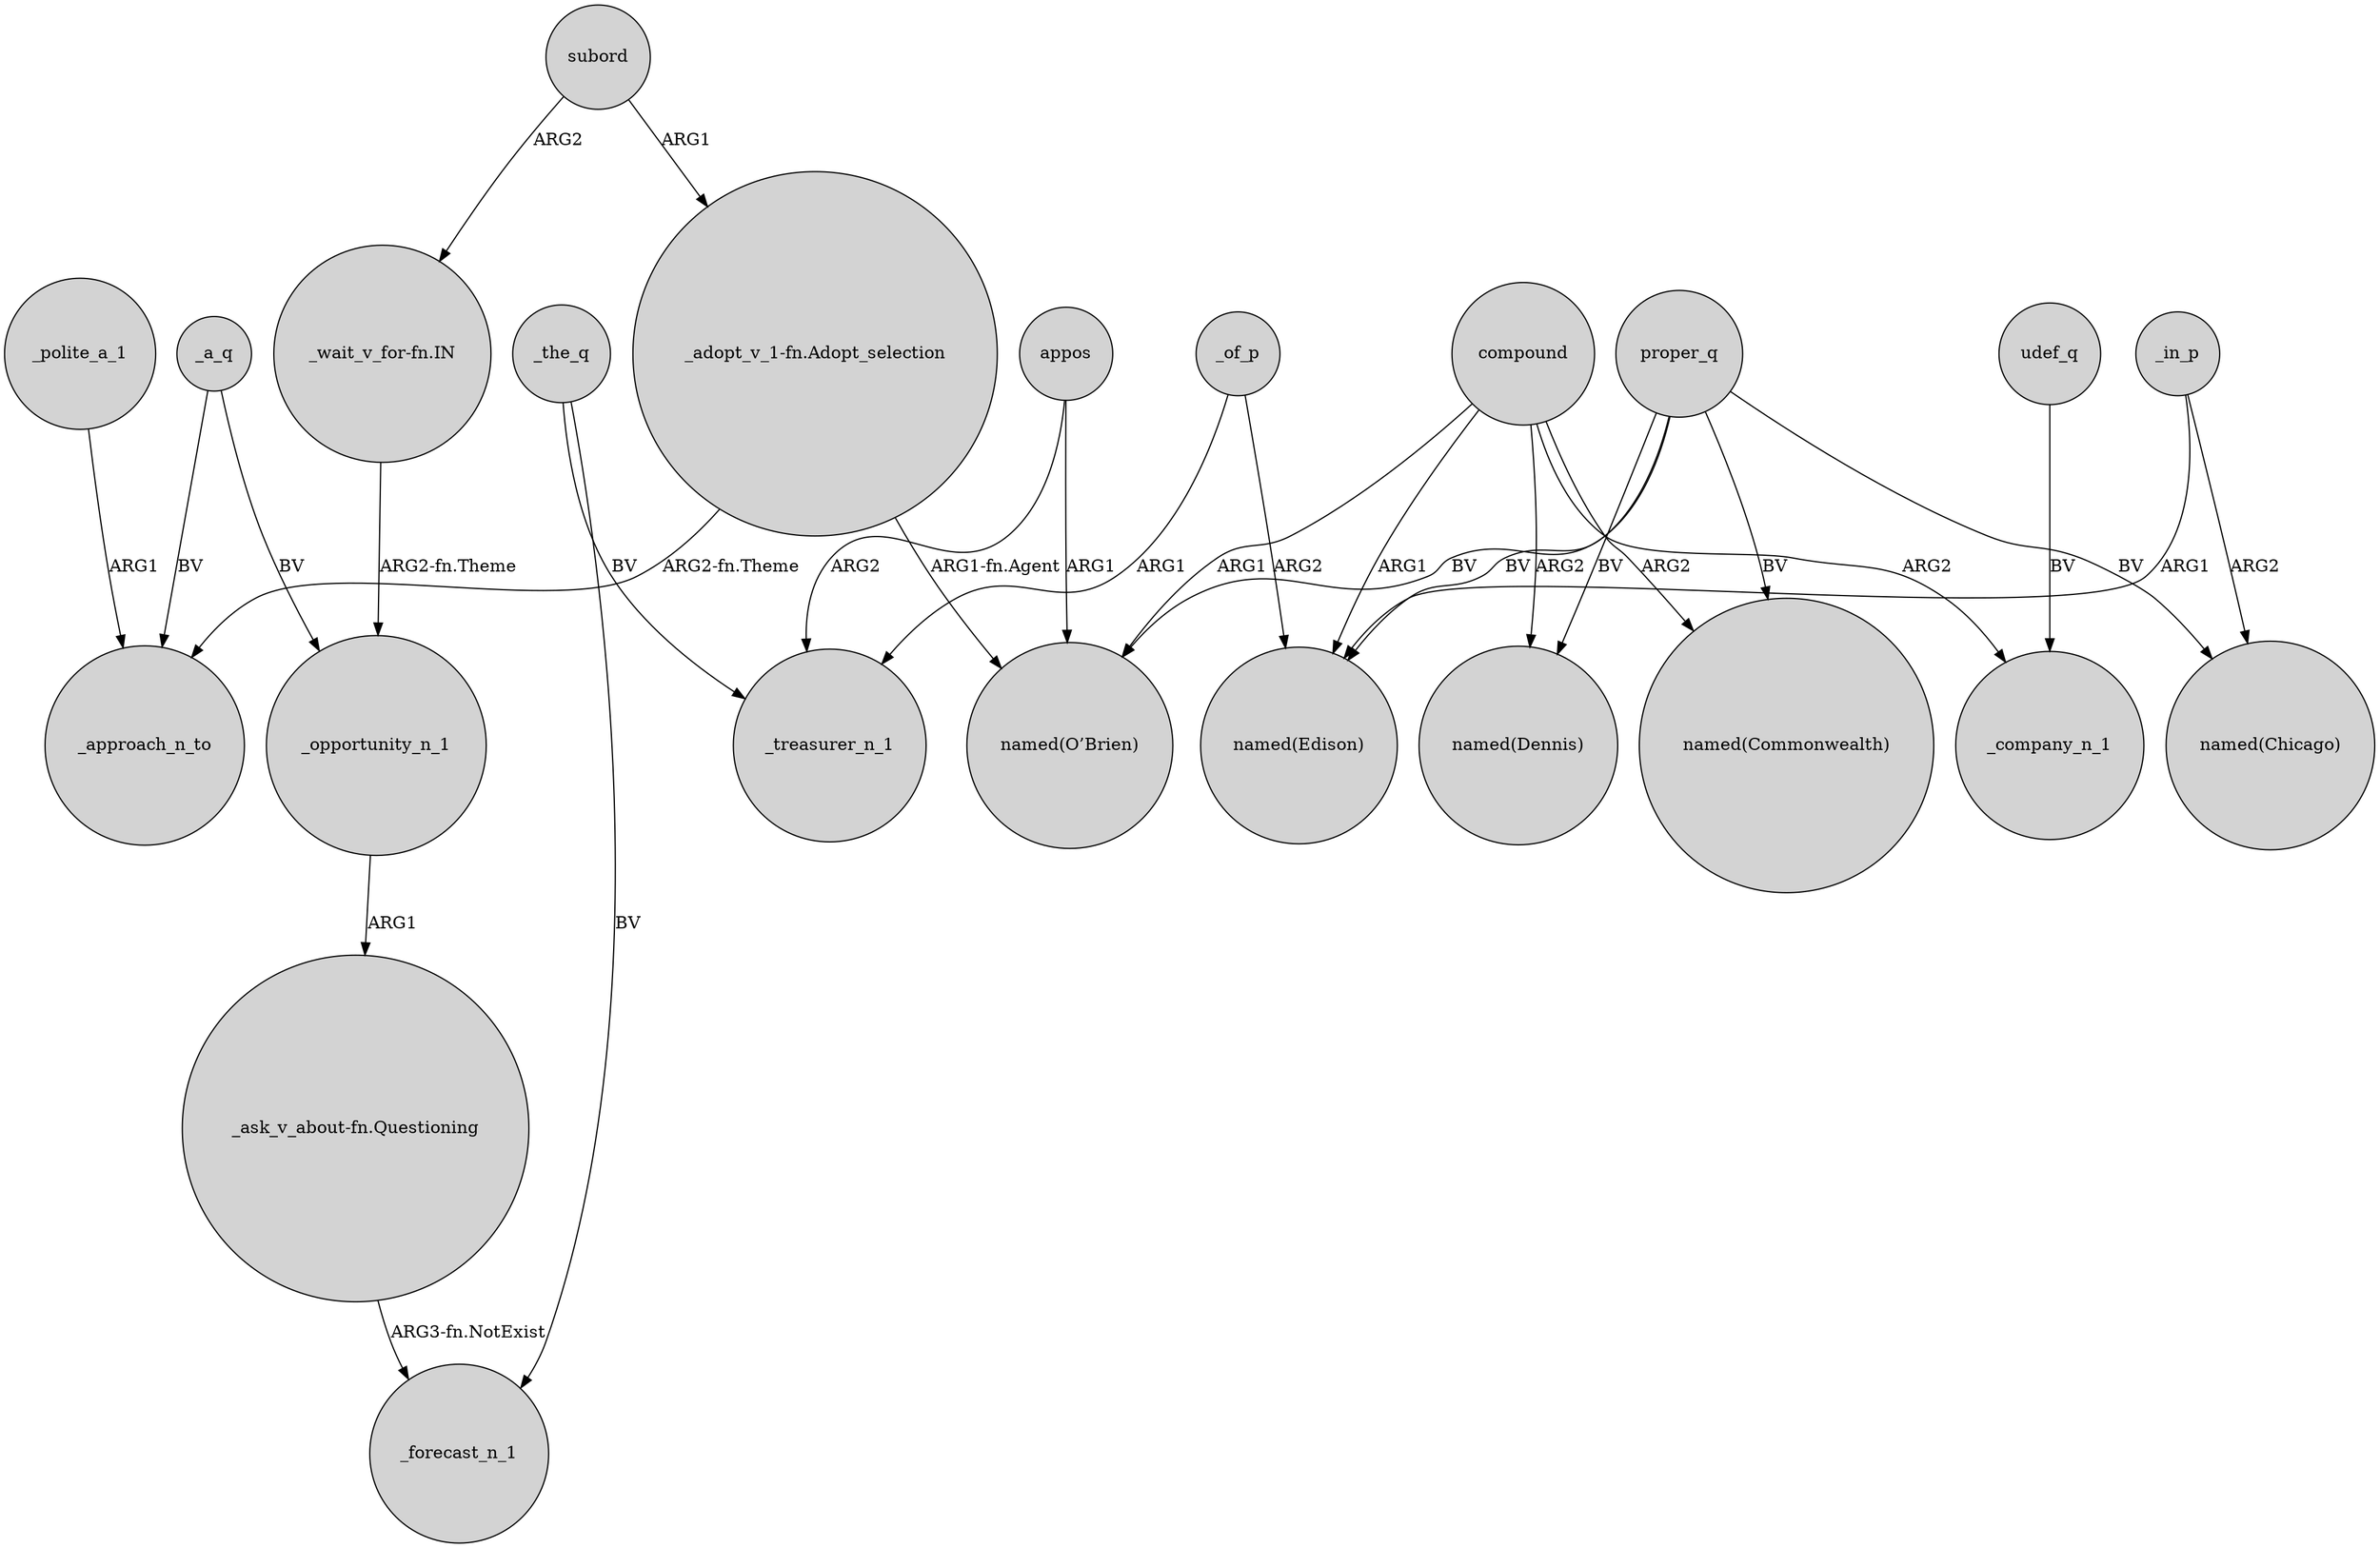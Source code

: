 digraph {
	node [shape=circle style=filled]
	appos -> "named(O’Brien)" [label=ARG1]
	udef_q -> _company_n_1 [label=BV]
	"_adopt_v_1-fn.Adopt_selection" -> "named(O’Brien)" [label="ARG1-fn.Agent"]
	appos -> _treasurer_n_1 [label=ARG2]
	proper_q -> "named(Edison)" [label=BV]
	compound -> _company_n_1 [label=ARG2]
	"_wait_v_for-fn.IN" -> _opportunity_n_1 [label="ARG2-fn.Theme"]
	_of_p -> _treasurer_n_1 [label=ARG1]
	_of_p -> "named(Edison)" [label=ARG2]
	compound -> "named(Edison)" [label=ARG1]
	compound -> "named(Commonwealth)" [label=ARG2]
	"_adopt_v_1-fn.Adopt_selection" -> _approach_n_to [label="ARG2-fn.Theme"]
	compound -> "named(Dennis)" [label=ARG2]
	_polite_a_1 -> _approach_n_to [label=ARG1]
	_the_q -> _forecast_n_1 [label=BV]
	proper_q -> "named(O’Brien)" [label=BV]
	_a_q -> _approach_n_to [label=BV]
	_in_p -> "named(Chicago)" [label=ARG2]
	proper_q -> "named(Commonwealth)" [label=BV]
	_the_q -> _treasurer_n_1 [label=BV]
	subord -> "_wait_v_for-fn.IN" [label=ARG2]
	subord -> "_adopt_v_1-fn.Adopt_selection" [label=ARG1]
	_a_q -> _opportunity_n_1 [label=BV]
	_opportunity_n_1 -> "_ask_v_about-fn.Questioning" [label=ARG1]
	"_ask_v_about-fn.Questioning" -> _forecast_n_1 [label="ARG3-fn.NotExist"]
	compound -> "named(O’Brien)" [label=ARG1]
	proper_q -> "named(Dennis)" [label=BV]
	proper_q -> "named(Chicago)" [label=BV]
	_in_p -> "named(Edison)" [label=ARG1]
}
